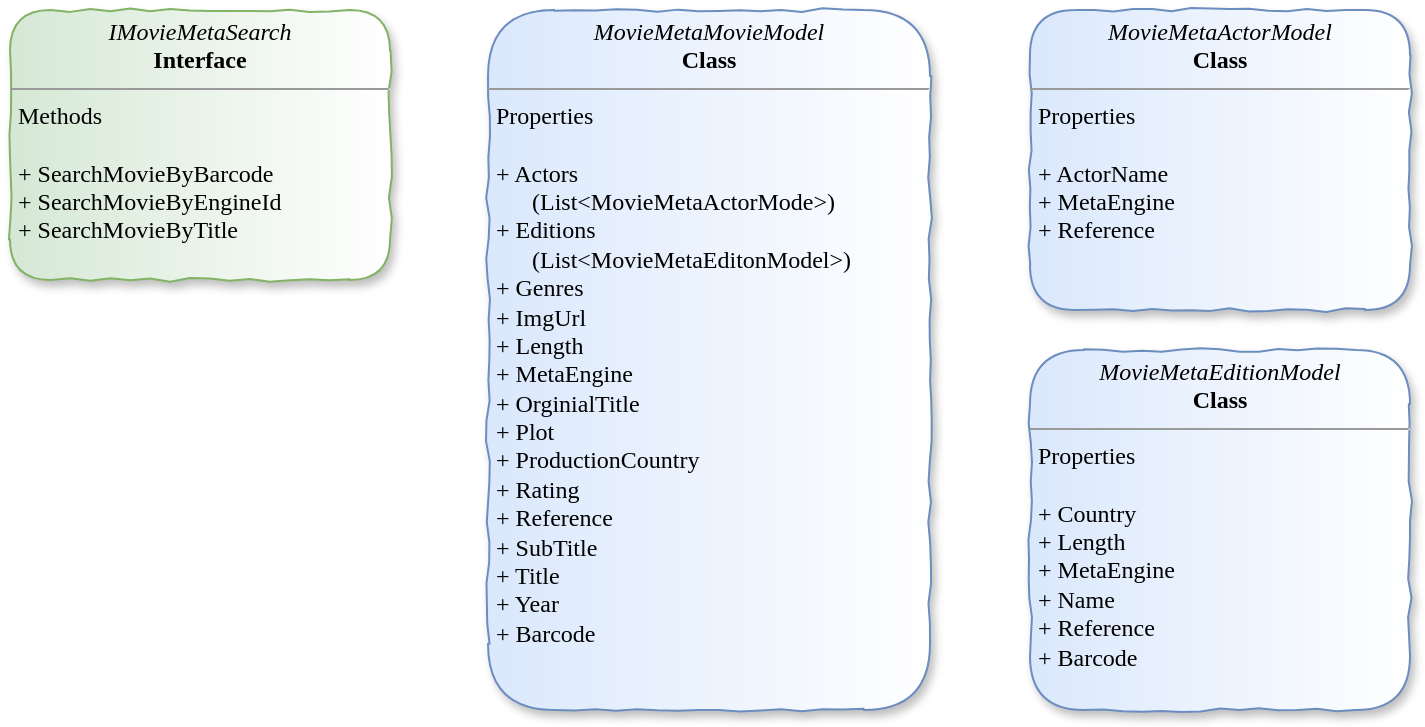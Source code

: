 <mxfile version="10.6.0" type="device"><diagram id="aRy1am58FUP3nLe2_kho" name="Page-1"><mxGraphModel dx="1394" dy="771" grid="1" gridSize="10" guides="1" tooltips="1" connect="1" arrows="1" fold="1" page="1" pageScale="1" pageWidth="827" pageHeight="1169" math="0" shadow="0"><root><mxCell id="0"/><mxCell id="1" parent="0"/><mxCell id="6bFl-Gt-YlIcDTlUKbAs-19" value="&lt;p style=&quot;margin: 0px ; margin-top: 4px ; text-align: center&quot;&gt;&lt;i&gt;IMovieMetaSearch&lt;/i&gt;&lt;br&gt;&lt;b&gt;Interface&lt;/b&gt;&lt;br&gt;&lt;/p&gt;&lt;hr size=&quot;1&quot;&gt;&lt;p style=&quot;margin: 0px ; margin-left: 4px&quot;&gt;Methods&lt;/p&gt;&lt;p style=&quot;margin: 0px ; margin-left: 4px&quot;&gt;&lt;br&gt;&lt;/p&gt;&lt;p style=&quot;margin: 0px ; margin-left: 4px&quot;&gt;+ SearchMovieByBarcode&lt;/p&gt;&lt;p style=&quot;margin: 0px ; margin-left: 4px&quot;&gt;+ SearchMovieByEngineId&lt;/p&gt;&lt;p style=&quot;margin: 0px ; margin-left: 4px&quot;&gt;+ SearchMovieByTitle&lt;br&gt;&lt;/p&gt;" style="verticalAlign=top;align=left;overflow=fill;fontSize=12;fontFamily=Comic Sans MS;html=1;strokeColor=#82b366;fillColor=#d5e8d4;shadow=1;comic=1;rounded=1;gradientDirection=east;gradientColor=#ffffff;" parent="1" vertex="1"><mxGeometry x="20" y="30" width="190" height="135" as="geometry"/></mxCell><mxCell id="6bFl-Gt-YlIcDTlUKbAs-22" value="&lt;p style=&quot;margin: 0px ; margin-top: 4px ; text-align: center&quot;&gt;&lt;i&gt;MovieMetaActorModel&lt;/i&gt;&lt;br&gt;&lt;b&gt;Class&lt;/b&gt;&lt;br&gt;&lt;/p&gt;&lt;hr size=&quot;1&quot;&gt;&lt;p style=&quot;margin: 0px ; margin-left: 4px&quot;&gt;Properties&lt;/p&gt;&lt;p style=&quot;margin: 0px ; margin-left: 4px&quot;&gt;&lt;br&gt;&lt;/p&gt;&lt;p style=&quot;margin: 0px ; margin-left: 4px&quot;&gt;+ ActorName&lt;/p&gt;&lt;p style=&quot;margin: 0px ; margin-left: 4px&quot;&gt;+ MetaEngine&lt;br&gt;&lt;/p&gt;&lt;p style=&quot;margin: 0px ; margin-left: 4px&quot;&gt;+ Reference&lt;br&gt;&lt;/p&gt;" style="verticalAlign=top;align=left;overflow=fill;fontSize=12;fontFamily=Comic Sans MS;html=1;strokeColor=#6c8ebf;fillColor=#dae8fc;gradientColor=#ffffff;gradientDirection=east;rounded=1;shadow=1;comic=1;" parent="1" vertex="1"><mxGeometry x="530" y="30" width="190" height="150" as="geometry"/></mxCell><mxCell id="6bFl-Gt-YlIcDTlUKbAs-23" value="&lt;p style=&quot;margin: 0px ; margin-top: 4px ; text-align: center&quot;&gt;&lt;i&gt;MovieMetaEditionModel&lt;/i&gt;&lt;br&gt;&lt;b&gt;Class&lt;/b&gt;&lt;br&gt;&lt;/p&gt;&lt;hr size=&quot;1&quot;&gt;&lt;p style=&quot;margin: 0px ; margin-left: 4px&quot;&gt;Properties&lt;/p&gt;&lt;p style=&quot;margin: 0px ; margin-left: 4px&quot;&gt;&lt;br&gt;&lt;/p&gt;&lt;p style=&quot;margin: 0px ; margin-left: 4px&quot;&gt;+ Country&lt;/p&gt;&lt;p style=&quot;margin: 0px ; margin-left: 4px&quot;&gt;+ Length&lt;br&gt;&lt;/p&gt;&lt;p style=&quot;margin: 0px ; margin-left: 4px&quot;&gt;+ MetaEngine&lt;/p&gt;&lt;p style=&quot;margin: 0px ; margin-left: 4px&quot;&gt;+ Name&lt;br&gt;&lt;/p&gt;&lt;p style=&quot;margin: 0px ; margin-left: 4px&quot;&gt;+ Reference&lt;/p&gt;&lt;p style=&quot;margin: 0px ; margin-left: 4px&quot;&gt;+ Barcode&lt;br&gt;&lt;/p&gt;" style="verticalAlign=top;align=left;overflow=fill;fontSize=12;fontFamily=Comic Sans MS;html=1;strokeColor=#6c8ebf;fillColor=#dae8fc;gradientColor=#ffffff;gradientDirection=east;rounded=1;shadow=1;comic=1;glass=0;" parent="1" vertex="1"><mxGeometry x="530" y="200" width="190" height="180" as="geometry"/></mxCell><mxCell id="6bFl-Gt-YlIcDTlUKbAs-24" value="&lt;p style=&quot;margin: 0px ; margin-top: 4px ; text-align: center&quot;&gt;&lt;i&gt;MovieMetaMovieModel&lt;/i&gt;&lt;br&gt;&lt;b&gt;Class&lt;/b&gt;&lt;br&gt;&lt;/p&gt;&lt;hr size=&quot;1&quot;&gt;&lt;p style=&quot;margin: 0px ; margin-left: 4px&quot;&gt;Properties&lt;/p&gt;&lt;p style=&quot;margin: 0px ; margin-left: 4px&quot;&gt;&lt;br&gt;&lt;/p&gt;&lt;p style=&quot;margin: 0px ; margin-left: 4px&quot;&gt;+ Actors &lt;br&gt;&lt;/p&gt;&lt;p style=&quot;margin: 0px ; margin-left: 4px&quot;&gt;&amp;nbsp;&amp;nbsp;&amp;nbsp;&amp;nbsp;&amp;nbsp; (List&amp;lt;MovieMetaActorMode&amp;gt;)&lt;br&gt;&lt;/p&gt;&lt;p style=&quot;margin: 0px ; margin-left: 4px&quot;&gt;+ Editions &lt;br&gt;&lt;/p&gt;&lt;p style=&quot;margin: 0px ; margin-left: 4px&quot;&gt;&amp;nbsp;&amp;nbsp;&amp;nbsp;&amp;nbsp;&amp;nbsp; (List&amp;lt;MovieMetaEditonModel&amp;gt;)&lt;br&gt;&lt;/p&gt;&lt;p style=&quot;margin: 0px ; margin-left: 4px&quot;&gt;+ Genres&lt;/p&gt;&lt;p style=&quot;margin: 0px ; margin-left: 4px&quot;&gt;+ ImgUrl&lt;/p&gt;&lt;p style=&quot;margin: 0px ; margin-left: 4px&quot;&gt;+ Length&lt;br&gt;&lt;/p&gt;&lt;p style=&quot;margin: 0px ; margin-left: 4px&quot;&gt;+ MetaEngine&lt;/p&gt;&lt;p style=&quot;margin: 0px ; margin-left: 4px&quot;&gt;+ OrginialTitle&lt;/p&gt;&lt;p style=&quot;margin: 0px ; margin-left: 4px&quot;&gt;+ Plot&lt;br&gt;&lt;/p&gt;&lt;p style=&quot;margin: 0px ; margin-left: 4px&quot;&gt;+ ProductionCountry&lt;/p&gt;&lt;p style=&quot;margin: 0px ; margin-left: 4px&quot;&gt;+ Rating&lt;br&gt;&lt;/p&gt;&lt;p style=&quot;margin: 0px ; margin-left: 4px&quot;&gt;+ Reference&lt;/p&gt;&lt;p style=&quot;margin: 0px ; margin-left: 4px&quot;&gt;+ SubTitle&lt;/p&gt;&lt;p style=&quot;margin: 0px ; margin-left: 4px&quot;&gt;+ Title&lt;/p&gt;&lt;p style=&quot;margin: 0px ; margin-left: 4px&quot;&gt;+ Year&lt;/p&gt;&lt;p style=&quot;margin: 0px ; margin-left: 4px&quot;&gt;+ Barcode&lt;br&gt;&lt;/p&gt;" style="verticalAlign=top;align=left;overflow=fill;fontSize=12;fontFamily=Comic Sans MS;html=1;strokeColor=#6c8ebf;fillColor=#dae8fc;gradientColor=#ffffff;gradientDirection=east;rounded=1;comic=1;shadow=1;" parent="1" vertex="1"><mxGeometry x="259" y="30" width="221" height="350" as="geometry"/></mxCell></root></mxGraphModel></diagram></mxfile>